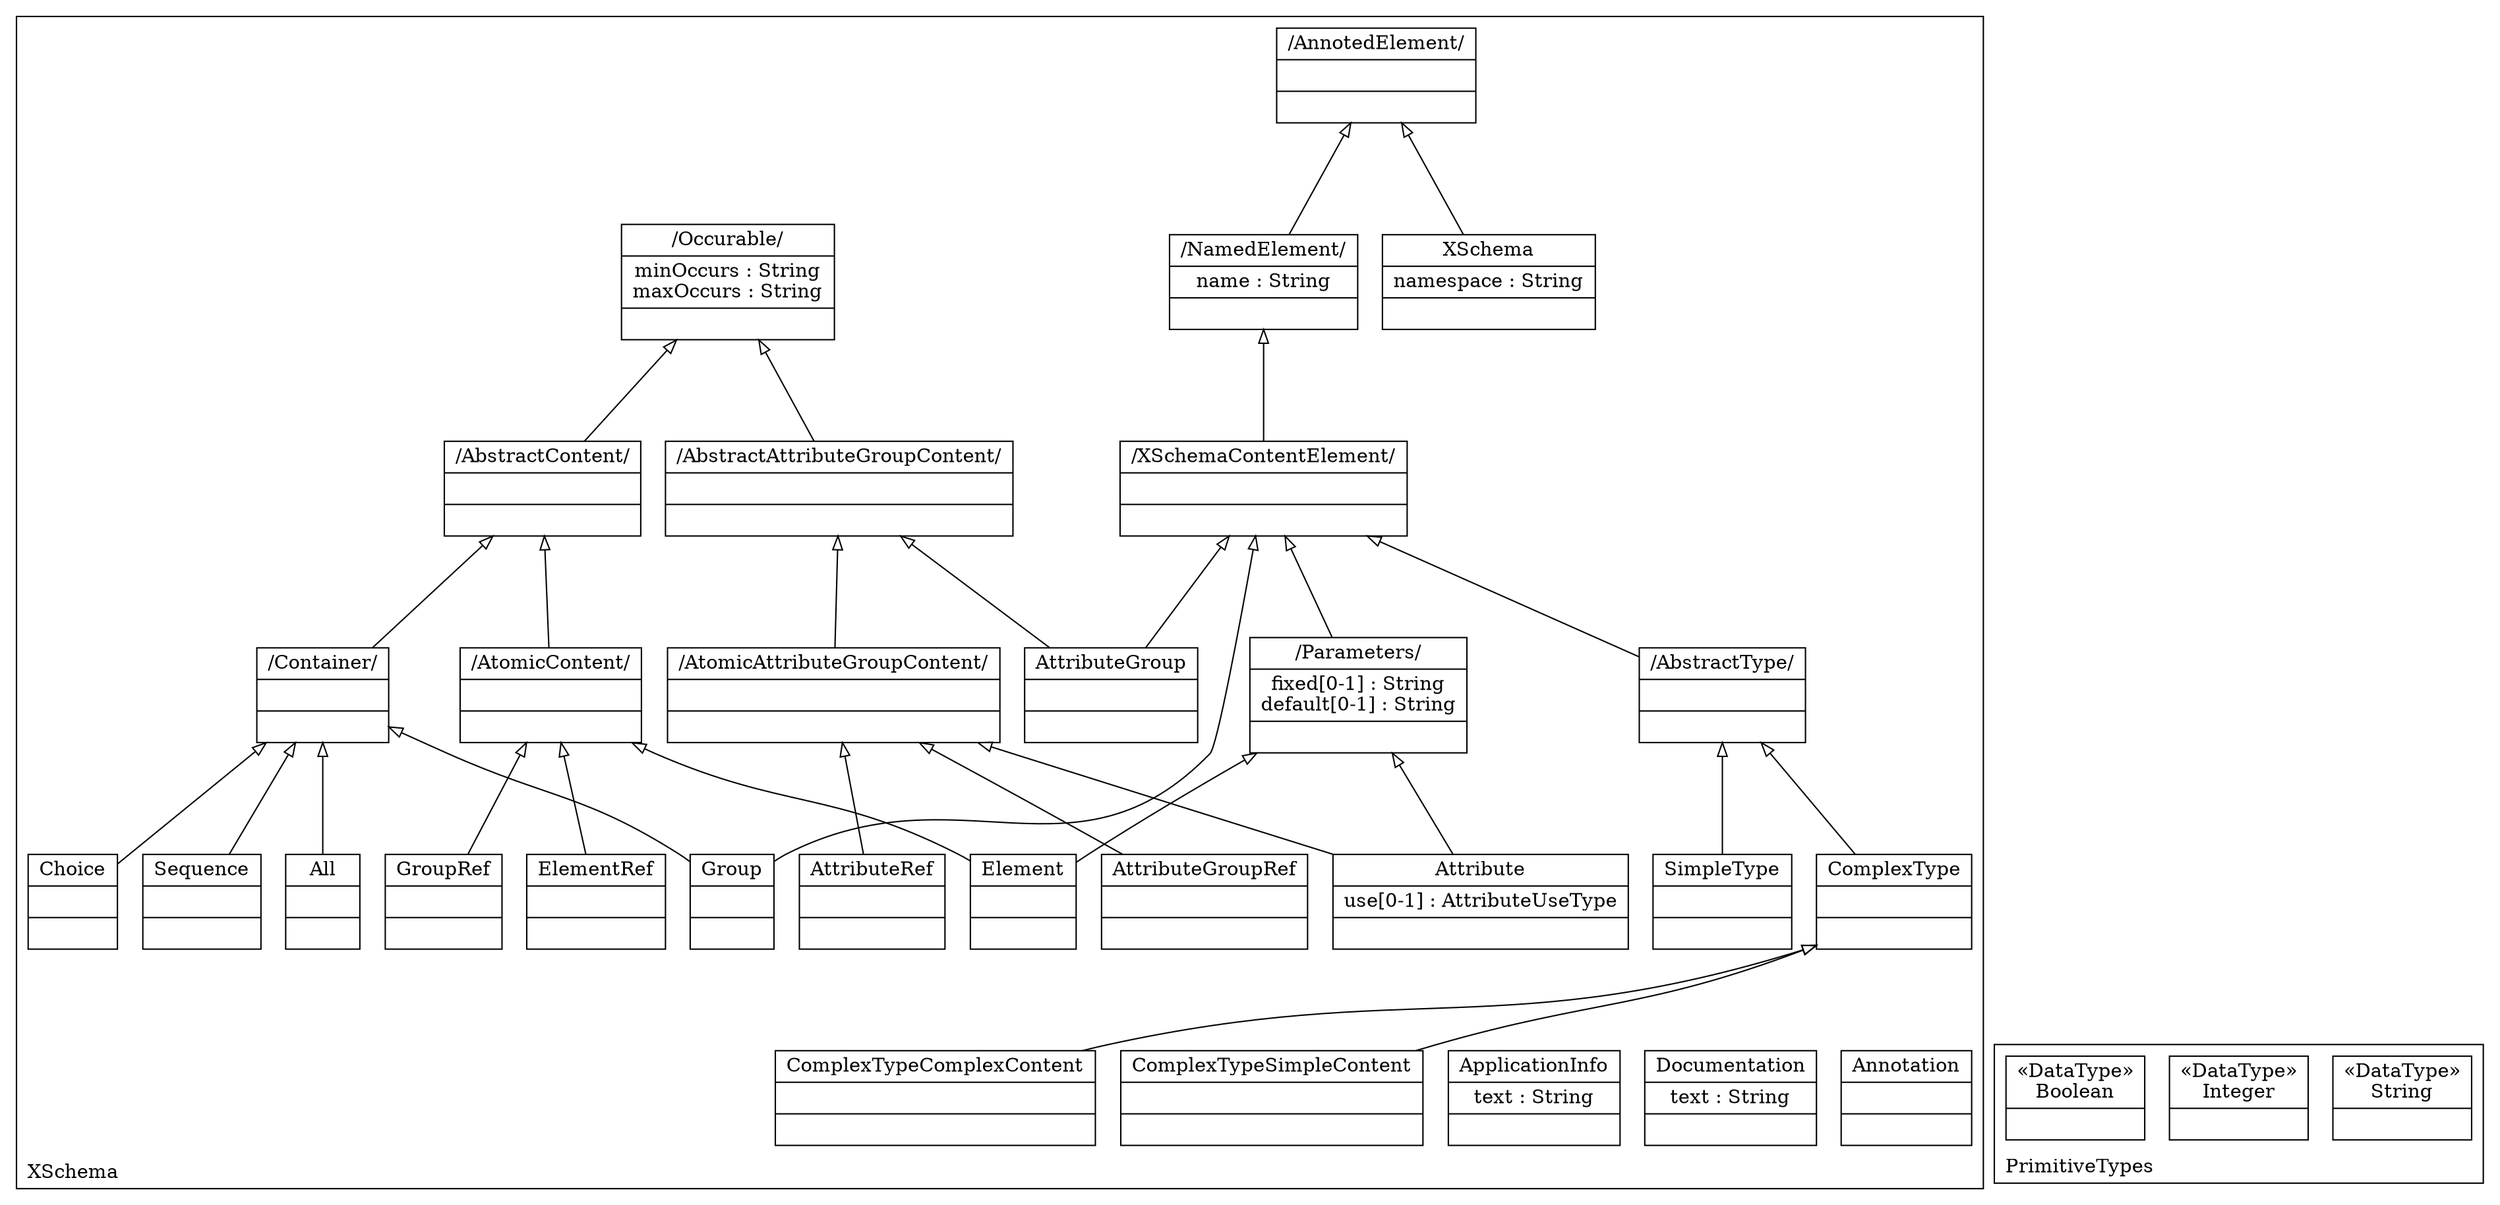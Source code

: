 digraph "KM3 Model in DOT" {
graph[rankdir=BT,labeljust=l,labelloc=t,nodeSep=0.75,compound=true];
 subgraph "cluster_XSchema"{
labelloc=t
color=black
label=XSchema
 node[shape=record];
AnnotedElement[label="{/AnnotedElement/| | }"]
;
 node[shape=record];
Annotation[label="{Annotation| | }"]
;
 node[shape=record];
Documentation[label="{Documentation|text : String| }"]
;
 node[shape=record];
ApplicationInfo[label="{ApplicationInfo|text : String| }"]
;
 node[shape=record];
NamedElement[label="{/NamedElement/|name : String| }"]
 NamedElement->AnnotedElement[arrowhead=onormal,group=AnnotedElement,minlen=2,constraint=true,]
;
 node[shape=record];
XSchema[label="{XSchema|namespace : String| }"]
 XSchema->AnnotedElement[arrowhead=onormal,group=AnnotedElement,minlen=2,constraint=true,]
;
 node[shape=record];
XSchemaContentElement[label="{/XSchemaContentElement/| | }"]
 XSchemaContentElement->NamedElement[arrowhead=onormal,group=NamedElement,minlen=2,constraint=true,]
;
 node[shape=record];
Parameters[label="{/Parameters/|fixed[0-1] : String\ndefault[0-1] : String| }"]
 Parameters->XSchemaContentElement[arrowhead=onormal,group=XSchemaContentElement,minlen=2,constraint=true,]
;
 node[shape=record];
Element[label="{Element| | }"]
 Element->Parameters[arrowhead=onormal,group=Parameters,minlen=2,constraint=true,]
 Element->AtomicContent[arrowhead=onormal,group=AtomicContent,minlen=2,constraint=true,]
;
 node[shape=record];
Occurable[label="{/Occurable/|minOccurs : String\nmaxOccurs : String| }"]
;
 node[shape=record];
AbstractContent[label="{/AbstractContent/| | }"]
 AbstractContent->Occurable[arrowhead=onormal,group=Occurable,minlen=2,constraint=true,]
;
 node[shape=record];
Container[label="{/Container/| | }"]
 Container->AbstractContent[arrowhead=onormal,group=AbstractContent,minlen=2,constraint=true,]
;
 node[shape=record];
AtomicContent[label="{/AtomicContent/| | }"]
 AtomicContent->AbstractContent[arrowhead=onormal,group=AbstractContent,minlen=2,constraint=true,]
;
 node[shape=record];
ElementRef[label="{ElementRef| | }"]
 ElementRef->AtomicContent[arrowhead=onormal,group=AtomicContent,minlen=2,constraint=true,]
;
 node[shape=record];
GroupRef[label="{GroupRef| | }"]
 GroupRef->AtomicContent[arrowhead=onormal,group=AtomicContent,minlen=2,constraint=true,]
;
 node[shape=record];
All[label="{All| | }"]
 All->Container[arrowhead=onormal,group=Container,minlen=2,constraint=true,]
;
 node[shape=record];
Group[label="{Group| | }"]
 Group->XSchemaContentElement[arrowhead=onormal,group=XSchemaContentElement,minlen=2,constraint=true,]
 Group->Container[arrowhead=onormal,group=Container,minlen=2,constraint=true,]
;
 node[shape=record];
Choice[label="{Choice| | }"]
 Choice->Container[arrowhead=onormal,group=Container,minlen=2,constraint=true,]
;
 node[shape=record];
Sequence[label="{Sequence| | }"]
 Sequence->Container[arrowhead=onormal,group=Container,minlen=2,constraint=true,]
;
 node[shape=record];
AbstractAttributeGroupContent[label="{/AbstractAttributeGroupContent/| | }"]
 AbstractAttributeGroupContent->Occurable[arrowhead=onormal,group=Occurable,minlen=2,constraint=true,]
;
 node[shape=record];
AttributeGroup[label="{AttributeGroup| | }"]
 AttributeGroup->AbstractAttributeGroupContent[arrowhead=onormal,group=AbstractAttributeGroupContent,minlen=2,constraint=true,]
 AttributeGroup->XSchemaContentElement[arrowhead=onormal,group=XSchemaContentElement,minlen=2,constraint=true,]
;
 node[shape=record];
AttributeGroupRef[label="{AttributeGroupRef| | }"]
 AttributeGroupRef->AtomicAttributeGroupContent[arrowhead=onormal,group=AtomicAttributeGroupContent,minlen=2,constraint=true,]
;
 node[shape=record];
AtomicAttributeGroupContent[label="{/AtomicAttributeGroupContent/| | }"]
 AtomicAttributeGroupContent->AbstractAttributeGroupContent[arrowhead=onormal,group=AbstractAttributeGroupContent,minlen=2,constraint=true,]
;
 node[shape=record];
Attribute[label="{Attribute|use[0-1] : AttributeUseType| }"]
 Attribute->Parameters[arrowhead=onormal,group=Parameters,minlen=2,constraint=true,]
 Attribute->AtomicAttributeGroupContent[arrowhead=onormal,group=AtomicAttributeGroupContent,minlen=2,constraint=true,]
;
 node[shape=record];
AttributeRef[label="{AttributeRef| | }"]
 AttributeRef->AtomicAttributeGroupContent[arrowhead=onormal,group=AtomicAttributeGroupContent,minlen=2,constraint=true,]
;
 node[shape=record];
AbstractType[label="{/AbstractType/| | }"]
 AbstractType->XSchemaContentElement[arrowhead=onormal,group=XSchemaContentElement,minlen=2,constraint=true,]
;
 node[shape=record];
SimpleType[label="{SimpleType| | }"]
 SimpleType->AbstractType[arrowhead=onormal,group=AbstractType,minlen=2,constraint=true,]
;
 node[shape=record];
ComplexType[label="{ComplexType| | }"]
 ComplexType->AbstractType[arrowhead=onormal,group=AbstractType,minlen=2,constraint=true,]
;
 node[shape=record];
ComplexTypeSimpleContent[label="{ComplexTypeSimpleContent| | }"]
 ComplexTypeSimpleContent->ComplexType[arrowhead=onormal,group=ComplexType,minlen=2,constraint=true,]
;
 node[shape=record];
ComplexTypeComplexContent[label="{ComplexTypeComplexContent| | }"]
 ComplexTypeComplexContent->ComplexType[arrowhead=onormal,group=ComplexType,minlen=2,constraint=true,]
;

} subgraph "cluster_PrimitiveTypes"{
labelloc=t
color=black
label=PrimitiveTypes
 node[shape=record];
String[label="{&#171;DataType&#187;\nString|}"]
;
 node[shape=record];
Integer[label="{&#171;DataType&#187;\nInteger|}"]
;
 node[shape=record];
Boolean[label="{&#171;DataType&#187;\nBoolean|}"]
;

}
}